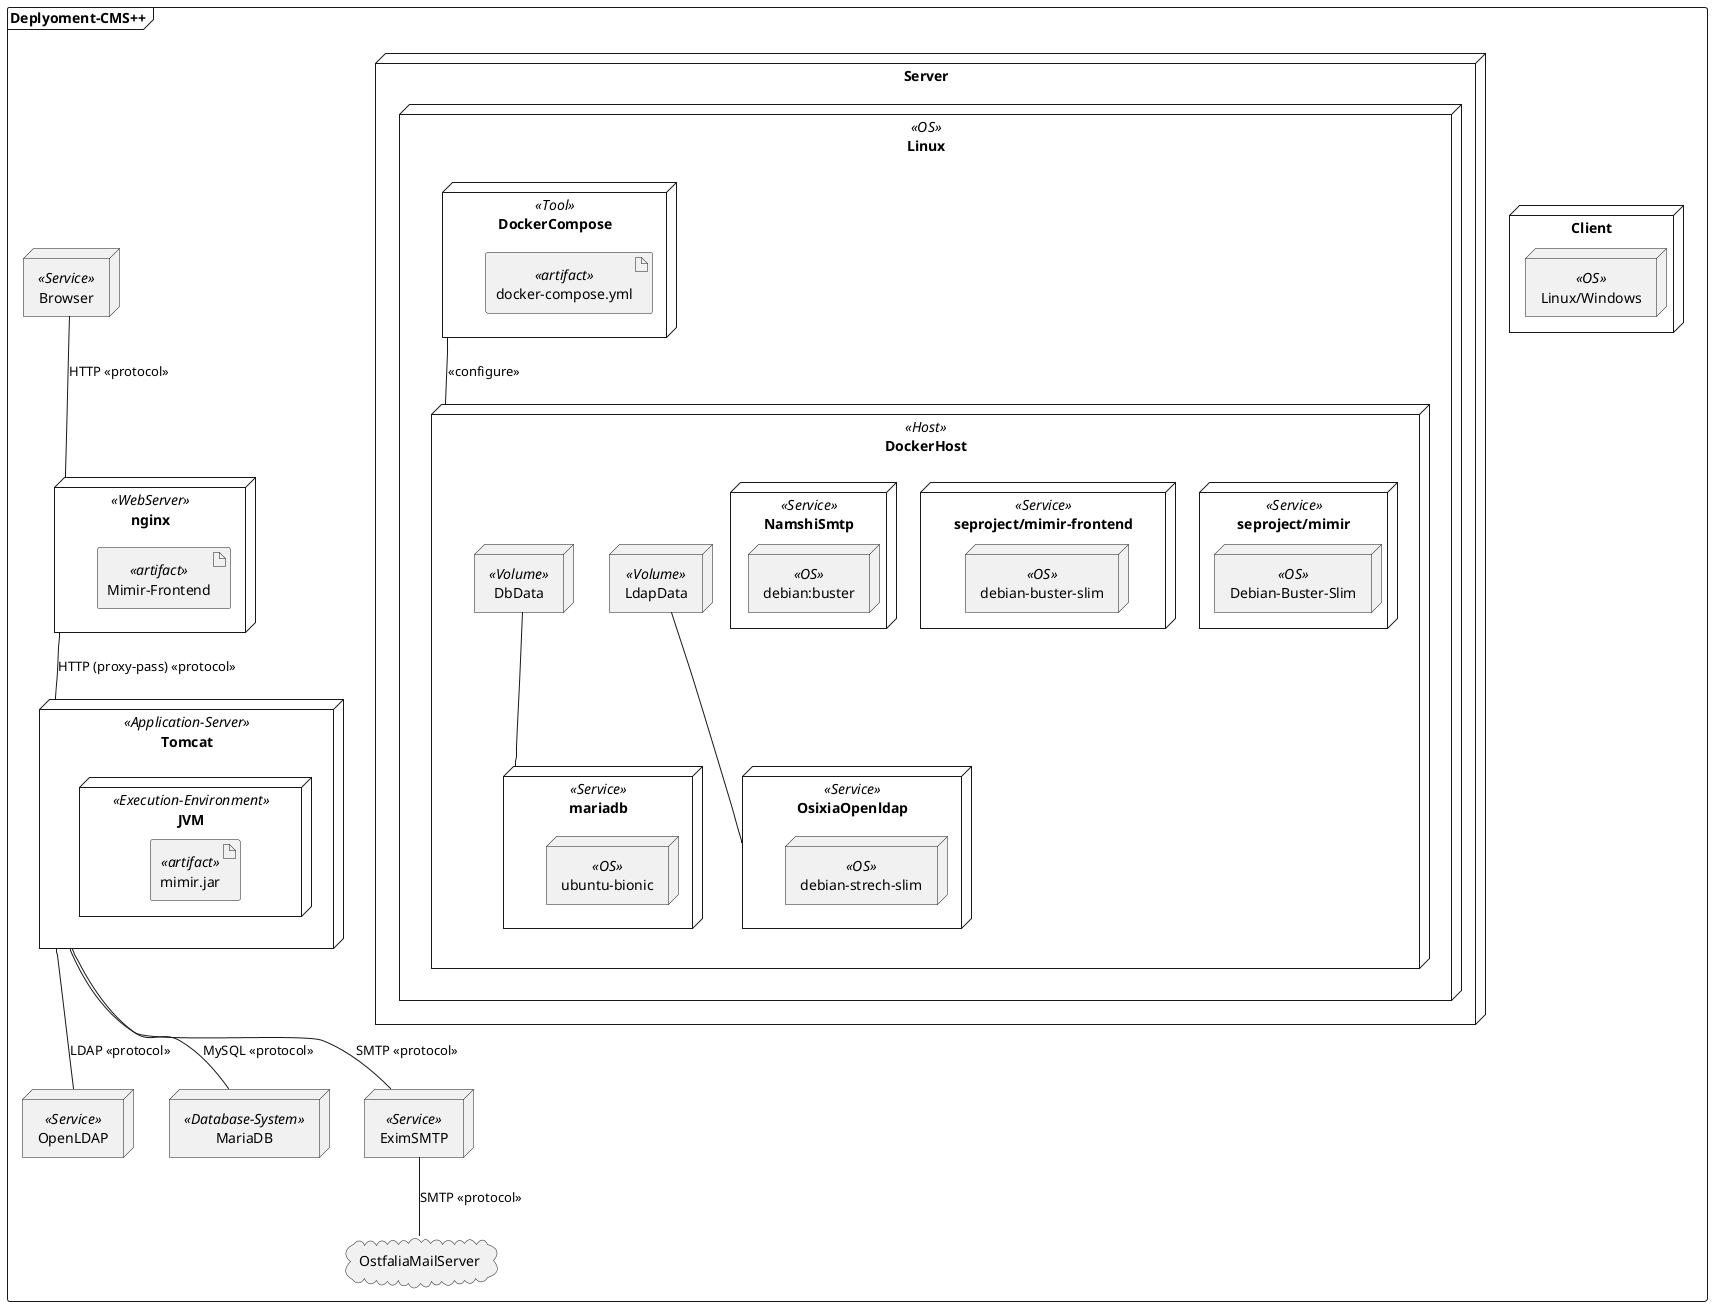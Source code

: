 @startuml

frame Deplyoment-CMS++{
    
    cloud OstfaliaMailServer
    
    Browser -- nginx : HTTP <<protocol>>
    nginx -- Tomcat : HTTP (proxy-pass) <<protocol>>
    Tomcat -- OpenLDAP : LDAP <<protocol>>
    Tomcat -- MariaDB : MySQL <<protocol>>
    Tomcat -- EximSMTP : SMTP <<protocol>>
    EximSMTP -- OstfaliaMailServer : SMTP <<protocol>>
    
    node Client {
        node Linux/Windows <<OS>> {
            node Browser <<Service>> {

            }
        }
    }

    node Server {
        node Linux <<OS>> {
           node DockerHost <<Host>> {
                node seproject/mimir <<Service>> {
                    node Debian-Buster-Slim <<OS>> {
                        node Tomcat <<Application-Server>> {
                            node JVM <<Execution-Environment>> {
                               artifact "mimir.jar" <<artifact>>
                            }
                        }
                    }
                }
                node seproject/mimir-frontend <<Service>> {
                    node debian-buster-slim <<OS>> {
                        node nginx <<WebServer>> {
                            artifact "Mimir-Frontend" <<artifact>>
                        }
                    }
                }
                node mariadb <<Service>> {
                    node ubuntu-bionic <<OS>> {
                        node MariaDB <<Database-System>> {
                        }
                    }
                }
                node OsixiaOpenldap <<Service>> {
                    node debian-strech-slim <<OS>> {
                        node OpenLDAP <<Service>> {
                        }
                    }
                }
                node NamshiSmtp <<Service>> {
                    node debian:buster <<OS>> {
                        node EximSMTP <<Service>> {
                        }
                    }
                }
                node LdapData <<Volume>> {
                }
                node DbData <<Volume>> {
                }
                LdapData -- OsixiaOpenldap
                DbData -- mariadb
           }
           node DockerCompose <<Tool>> {
                artifact "docker-compose.yml" <<artifact>>
           }
           DockerCompose -- DockerHost : <<configure>>
          
        }
    }
}
@enduml
